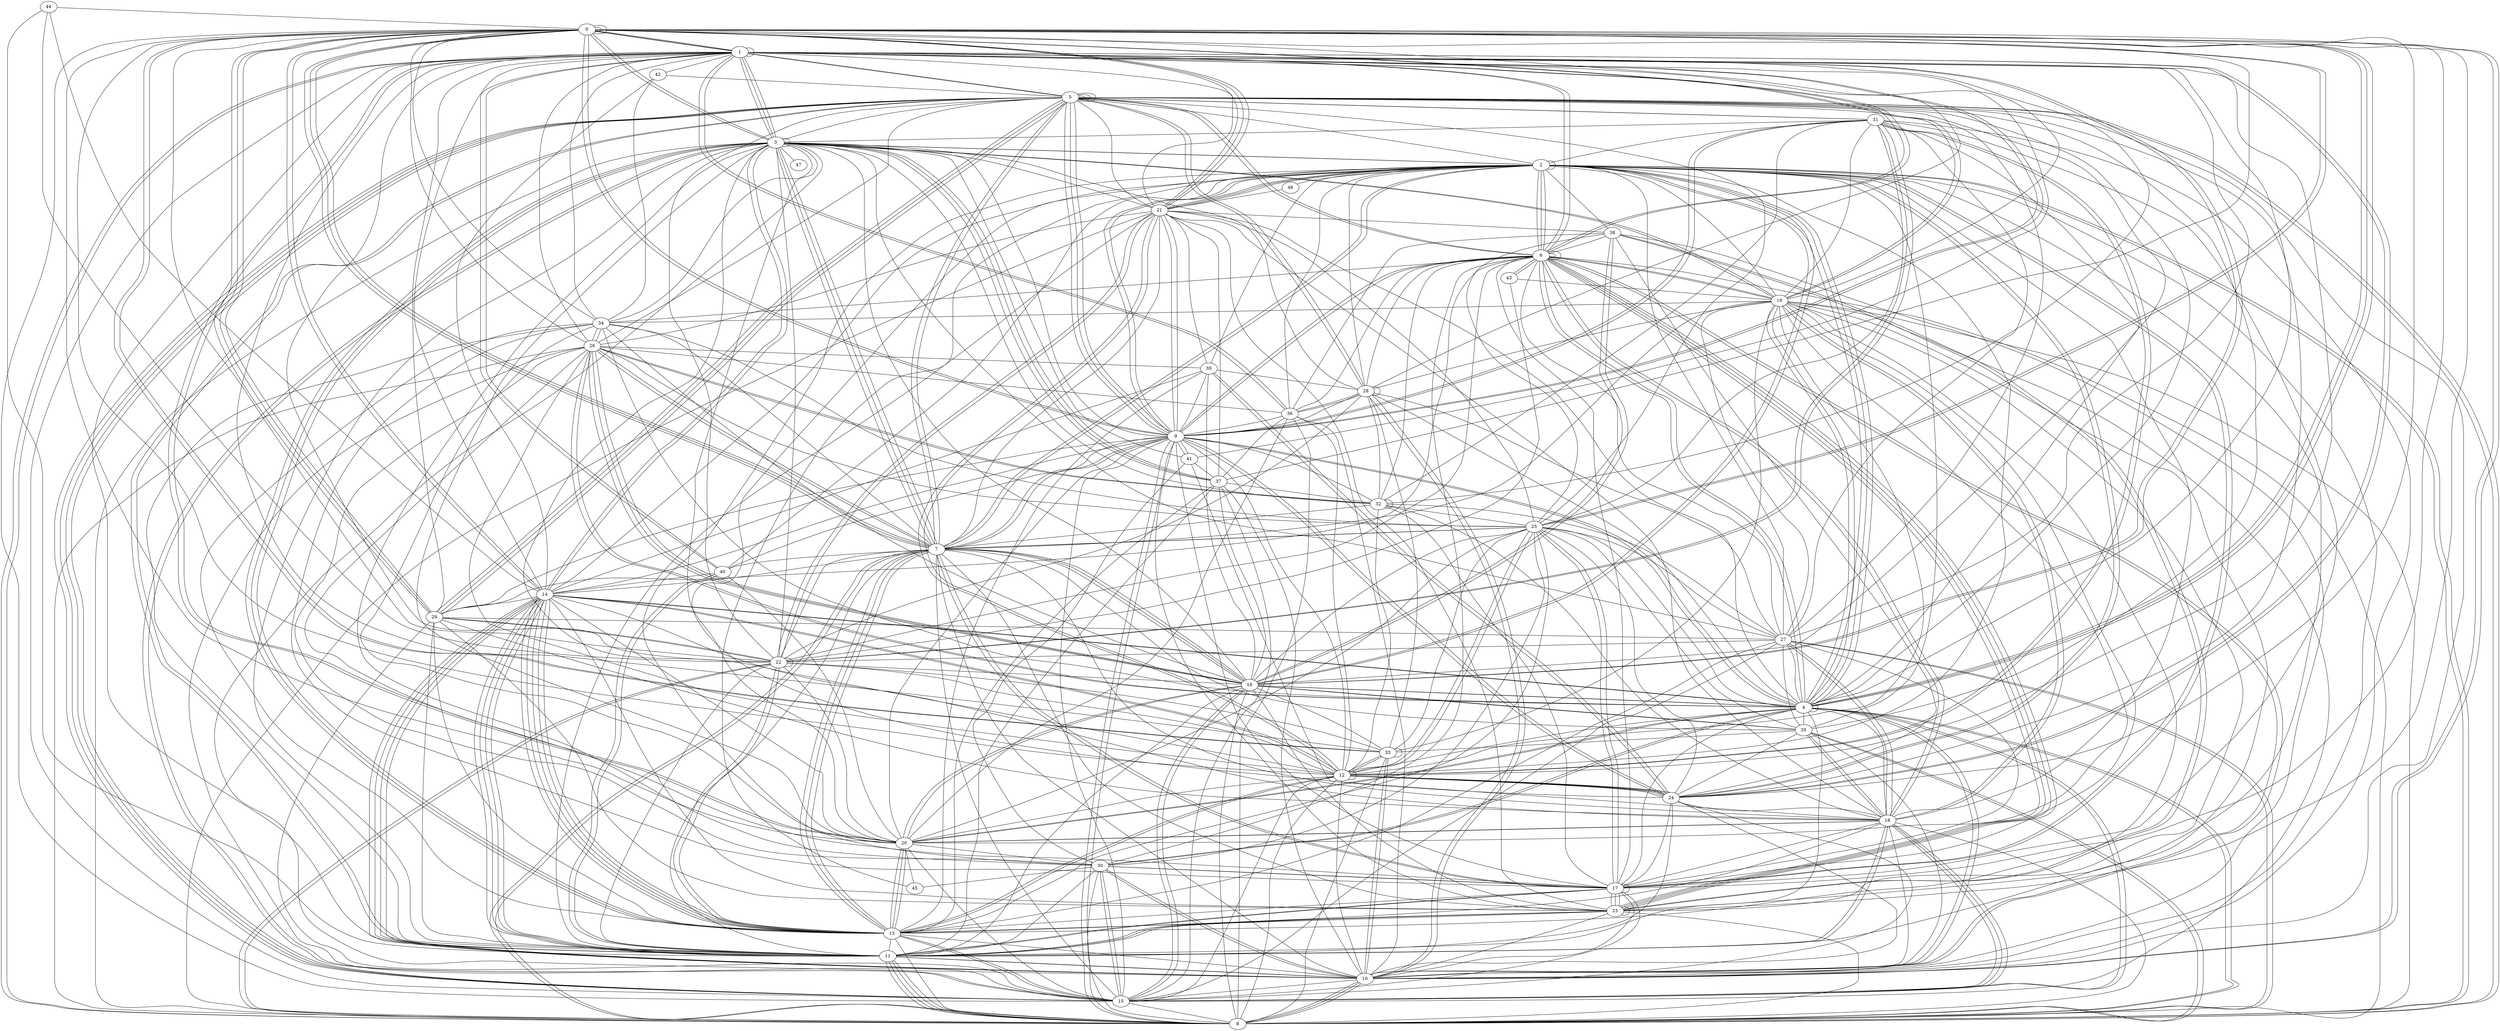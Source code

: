 graph G {
0;
1;
2;
3;
4;
5;
6;
7;
8;
9;
10;
11;
12;
13;
14;
15;
16;
17;
18;
19;
20;
21;
22;
23;
24;
25;
26;
27;
28;
29;
30;
31;
32;
33;
34;
35;
36;
37;
38;
39;
40;
41;
42;
43;
44;
45;
46;
47;
2--12 ;
22--31 ;
37--3 ;
10--0 ;
12--31 ;
24--9 ;
13--37 ;
13--17 ;
5--9 ;
9--15 ;
13--18 ;
35--10 ;
36--26 ;
24--1 ;
17--34 ;
18--21 ;
34--26 ;
13--12 ;
3--7 ;
2--14 ;
21--0 ;
40--14 ;
8--11 ;
0--0 ;
28--10 ;
6--5 ;
41--30 ;
5--2 ;
2--24 ;
26--25 ;
24--1 ;
6--23 ;
18--15 ;
7--32 ;
35--7 ;
9--6 ;
4--6 ;
1--4 ;
17--6 ;
11--7 ;
16--35 ;
20--18 ;
33--33 ;
38--16 ;
6--18 ;
6--43 ;
10--17 ;
22--1 ;
19--1 ;
10--38 ;
5--3 ;
22--13 ;
13--29 ;
2--4 ;
4--25 ;
19--0 ;
41--9 ;
8--30 ;
12--24 ;
37--36 ;
8--27 ;
7--2 ;
1--16 ;
3--34 ;
4--35 ;
2--45 ;
5--16 ;
7--0 ;
26--39 ;
11--40 ;
27--28 ;
40--1 ;
13--3 ;
19--31 ;
7--18 ;
1--3 ;
35--18 ;
31--3 ;
26--12 ;
3--11 ;
37--10 ;
26--16 ;
16--39 ;
10--8 ;
25--30 ;
23--38 ;
20--36 ;
17--9 ;
10--14 ;
14--12 ;
30--45 ;
2--17 ;
7--5 ;
24--38 ;
10--0 ;
35--18 ;
16--26 ;
1--11 ;
17--30 ;
8--33 ;
21--1 ;
10--8 ;
8--5 ;
34--6 ;
38--23 ;
14--18 ;
6--1 ;
8--12 ;
8--35 ;
22--21 ;
11--8 ;
23--9 ;
27--1 ;
21--38 ;
13--34 ;
1--6 ;
4--14 ;
22--12 ;
3--15 ;
13--14 ;
21--37 ;
15--4 ;
15--5 ;
9--41 ;
2--16 ;
23--6 ;
34--0 ;
1--32 ;
15--37 ;
3--7 ;
4--8 ;
9--12 ;
29--9 ;
12--12 ;
23--13 ;
30--10 ;
6--9 ;
14--39 ;
14--12 ;
3--19 ;
13--10 ;
20--12 ;
1--3 ;
30--3 ;
15--13 ;
0--0 ;
14--3 ;
15--27 ;
36--28 ;
32--3 ;
16--23 ;
24--0 ;
5--21 ;
33--16 ;
6--23 ;
37--0 ;
17--2 ;
40--11 ;
28--5 ;
11--14 ;
18--19 ;
14--13 ;
13--20 ;
8--6 ;
15--7 ;
16--20 ;
12--24 ;
6--19 ;
19--15 ;
4--16 ;
41--37 ;
1--1 ;
11--23 ;
20--15 ;
5--5 ;
5--7 ;
5--8 ;
29--22 ;
9--1 ;
5--10 ;
9--4 ;
20--22 ;
0--25 ;
26--4 ;
1--5 ;
7--9 ;
13--25 ;
0--14 ;
26--21 ;
2--31 ;
14--4 ;
4--19 ;
14--29 ;
40--1 ;
15--4 ;
9--8 ;
8--1 ;
34--11 ;
11--10 ;
18--6 ;
32--12 ;
10--33 ;
34--4 ;
0--4 ;
5--24 ;
32--31 ;
22--28 ;
36--6 ;
2--21 ;
36--9 ;
16--20 ;
13--27 ;
13--7 ;
28--2 ;
2--35 ;
32--17 ;
27--17 ;
2--9 ;
18--27 ;
7--16 ;
4--28 ;
36--1 ;
16--34 ;
5--31 ;
20--40 ;
16--35 ;
22--0 ;
7--40 ;
3--37 ;
17--7 ;
8--11 ;
14--42 ;
2--4 ;
0--21 ;
12--36 ;
20--3 ;
29--0 ;
7--9 ;
7--34 ;
15--5 ;
11--17 ;
5--5 ;
18--27 ;
6--27 ;
29--5 ;
34--25 ;
4--21 ;
19--20 ;
17--25 ;
39--24 ;
17--4 ;
16--25 ;
13--14 ;
7--0 ;
6--6 ;
10--23 ;
23--17 ;
3--24 ;
1--0 ;
33--10 ;
24--9 ;
8--35 ;
11--22 ;
36--1 ;
12--24 ;
8--16 ;
13--3 ;
1--3 ;
28--5 ;
0--29 ;
20--45 ;
10--11 ;
10--36 ;
2--18 ;
3--0 ;
6--2 ;
25--17 ;
9--14 ;
10--12 ;
30--17 ;
23--23 ;
44--11 ;
38--6 ;
14--3 ;
0--3 ;
6--6 ;
20--4 ;
12--4 ;
32--32 ;
0--9 ;
25--24 ;
20--18 ;
11--24 ;
7--14 ;
3--12 ;
19--6 ;
17--19 ;
1--9 ;
10--14 ;
27--3 ;
16--4 ;
24--2 ;
25--12 ;
24--39 ;
4--4 ;
12--24 ;
0--6 ;
2--16 ;
31--10 ;
22--8 ;
3--2 ;
9--28 ;
2--19 ;
26--7 ;
27--22 ;
15--0 ;
22--31 ;
4--26 ;
25--7 ;
0--4 ;
31--9 ;
17--23 ;
17--23 ;
19--27 ;
15--16 ;
10--15 ;
17--15 ;
19--8 ;
44--0 ;
5--1 ;
27--8 ;
39--28 ;
1--20 ;
2--36 ;
28--36 ;
29--27 ;
20--2 ;
3--47 ;
13--7 ;
3--9 ;
32--9 ;
39--21 ;
36--38 ;
17--17 ;
7--25 ;
38--25 ;
21--22 ;
2--38 ;
13--11 ;
13--12 ;
11--16 ;
6--5 ;
34--26 ;
0--25 ;
22--7 ;
2--2 ;
31--27 ;
35--33 ;
4--30 ;
6--29 ;
29--5 ;
1--16 ;
20--30 ;
20--4 ;
32--18 ;
25--21 ;
22--3 ;
44--22 ;
25--35 ;
5--31 ;
5--26 ;
31--4 ;
31--12 ;
3--15 ;
15--13 ;
26--32 ;
2--46 ;
20--34 ;
30--26 ;
3--13 ;
0--12 ;
12--21 ;
35--5 ;
35--24 ;
21--9 ;
15--18 ;
14--1 ;
0--1 ;
15--24 ;
23--19 ;
30--6 ;
30--4 ;
2--8 ;
1--26 ;
7--2 ;
20--13 ;
46--21 ;
17--31 ;
5--5 ;
44--14 ;
28--19 ;
10--24 ;
33--12 ;
8--10 ;
19--34 ;
1--0 ;
17--7 ;
21--8 ;
0--9 ;
0--7 ;
4--9 ;
39--13 ;
11--30 ;
6--2 ;
28--28 ;
20--1 ;
13--7 ;
5--15 ;
33--1 ;
15--1 ;
41--1 ;
14--11 ;
2--21 ;
15--12 ;
19--4 ;
4--10 ;
4--10 ;
11--37 ;
29--5 ;
30--15 ;
32--6 ;
22--13 ;
1--42 ;
11--14 ;
3--3 ;
6--10 ;
22--43 ;
1--19 ;
11--18 ;
19--3 ;
2--3 ;
33--12 ;
33--22 ;
18--10 ;
4--5 ;
8--22 ;
29--22 ;
27--5 ;
3--21 ;
10--28 ;
26--32 ;
18--17 ;
5--11 ;
37--32 ;
6--4 ;
18--41 ;
22--6 ;
14--0 ;
18--11 ;
39--9 ;
11--23 ;
11--23 ;
9--31 ;
19--11 ;
1--34 ;
3--16 ;
22--16 ;
16--7 ;
41--3 ;
16--38 ;
1--8 ;
6--23 ;
20--0 ;
3--37 ;
5--25 ;
10--2 ;
6--28 ;
2--27 ;
9--5 ;
11--29 ;
32--28 ;
33--28 ;
21--7 ;
12--19 ;
0--29 ;
12--25 ;
6--0 ;
2--6 ;
11--8 ;
5--22 ;
11--4 ;
29--23 ;
42--34 ;
3--8 ;
7--3 ;
24--12 ;
27--25 ;
15--30 ;
7--10 ;
13--14 ;
32--25 ;
18--29 ;
17--11 ;
40--2 ;
43--19 ;
25--33 ;
30--2 ;
0--33 ;
2--21 ;
24--17 ;
19--18 ;
1--28 ;
7--23 ;
23--0 ;
26--8 ;
33--0 ;
5--9 ;
10--14 ;
20--14 ;
15--8 ;
36--8 ;
4--0 ;
37--16 ;
19--33 ;
23--14 ;
20--13 ;
35--27 ;
11--21 ;
3--28 ;
6--43 ;
8--9 ;
15--29 ;
23--8 ;
18--8 ;
26--0 ;
13--14 ;
4--27 ;
15--16 ;
5--15 ;
2--4 ;
2--8 ;
29--1 ;
15--18 ;
27--32 ;
22--22 ;
42--5 ;
40--9 ;
7--8 ;
21--9 ;
9--20 ;
10--30 ;
31--25 ;
7--16 ;
14--11 ;
0--21 ;
7--19 ;
10--6 ;
4--18 ;
39--2 ;
16--26 ;
26--15 ;
23--21 ;
8--13 ;
8--4 ;
2--9 ;
19--13 ;
24--18 ;
18--20 ;
21--12 ;
5--11 ;
0--17 ;
8--7 ;
23--2 ;
17--26 ;
20--25 ;
3--10 ;
7--26 ;
12--1 ;
14--10 ;
}
